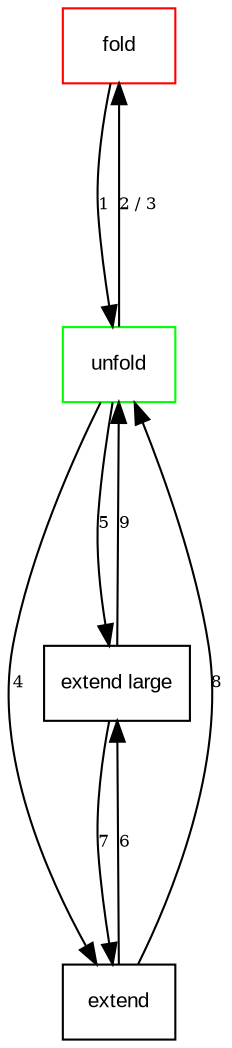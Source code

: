 digraph g {

	graph [ranksep=1.5 splines=true overlap=false];
	node [fontsize = 10 shape = box fontname = "Arial"];
	edge [labelfontsize="10" fontsize="8"];

	f0 [ label = "fold" color = "red" ];
	f1 [ label = "unfold" color = "green" ];

	e0 [ label = "extend" ];
	e1 [ label = "extend large" ];

	f0 -> f1 [label = "1"];	// 1: touch arrow
	f1 -> f0 [label = "2 / 3"];	// 2: touch arrow, 3: drag out widget

	f1 -> e0 [ label = "4" ];	// touch normal display area widget
	f1 -> e1 [ label = "5" ];	// touch large display area widget

	e0 -> e1 [ label = "6" ]; // touch large display area widget
	e1 -> e0 [ label = "7" ];	// touch normal display area widget

	e0 -> f1 [ label = "8" ];	// drag widget and return unfold
	e1 -> f1 [ label = "9" ];	// drag widget and return unfold
}

